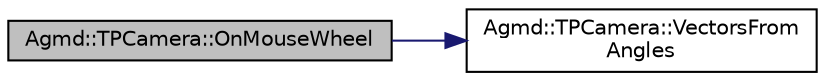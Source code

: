 digraph "Agmd::TPCamera::OnMouseWheel"
{
  edge [fontname="Helvetica",fontsize="10",labelfontname="Helvetica",labelfontsize="10"];
  node [fontname="Helvetica",fontsize="10",shape=record];
  rankdir="LR";
  Node1 [label="Agmd::TPCamera::OnMouseWheel",height=0.2,width=0.4,color="black", fillcolor="grey75", style="filled" fontcolor="black"];
  Node1 -> Node2 [color="midnightblue",fontsize="10",style="solid",fontname="Helvetica"];
  Node2 [label="Agmd::TPCamera::VectorsFrom\lAngles",height=0.2,width=0.4,color="black", fillcolor="white", style="filled",URL="$class_agmd_1_1_t_p_camera.html#a4af5b7d6b7bb1690e4b4b2ce23186178"];
}
